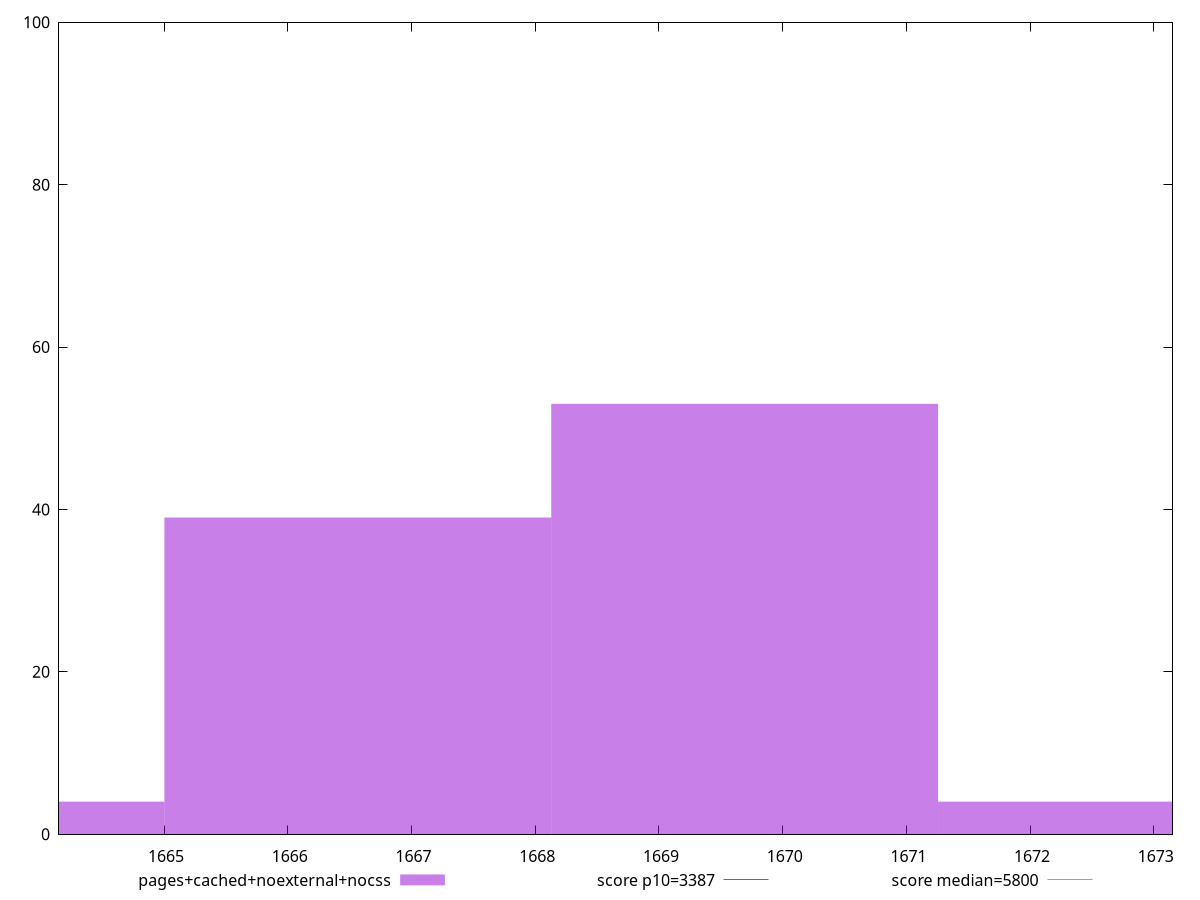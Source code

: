 reset

$pagesCachedNoexternalNocss <<EOF
1669.6925792928828 53
1666.5658141631209 39
1663.439049033359 4
1672.819344422645 4
EOF

set key outside below
set boxwidth 3.126765129761953
set xrange [1664.1504999999997:1673.1508]
set yrange [0:100]
set style fill transparent solid 0.5 noborder

set parametric
set terminal svg size 640, 490 enhanced background rgb 'white'
set output "report_00007_2020-12-11T15:55:29.892Z/speed-index/comparison/histogram/9_vs_10.svg"

plot $pagesCachedNoexternalNocss title "pages+cached+noexternal+nocss" with boxes, \
     3387,t title "score p10=3387", \
     5800,t title "score median=5800"

reset
